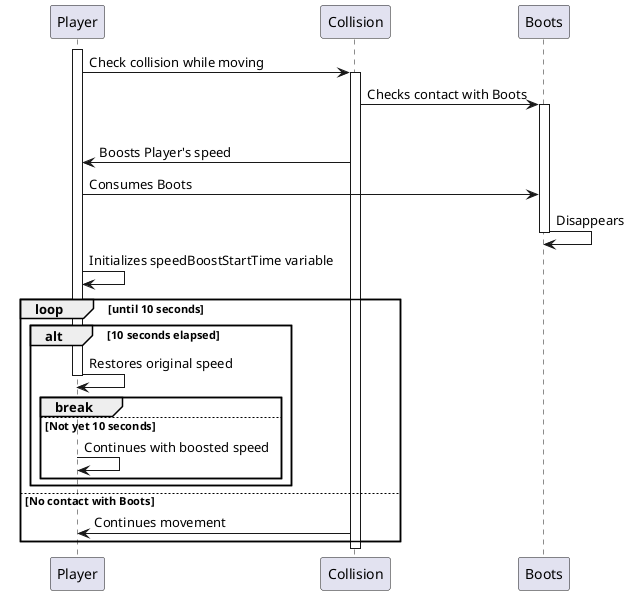 @startuml
participant Player as P
participant Collision as C
participant Boots as B

activate P

P -> C: Check collision while moving
activate C

C -> B: Checks contact with Boots
activate B

alt Player contacts Boots
    C -> P: Boosts Player's speed
    P -> B: Consumes Boots
    B -> B: Disappears
    deactivate B

    P -> P: Initializes speedBoostStartTime variable
    loop until 10 seconds
        alt 10 seconds elapsed
            P -> P: Restores original speed
            deactivate P
            break
        else Not yet 10 seconds
            P -> P: Continues with boosted speed
        end
    end
else No contact with Boots
    C -> P: Continues movement
end

deactivate B
deactivate C
deactivate P
@enduml